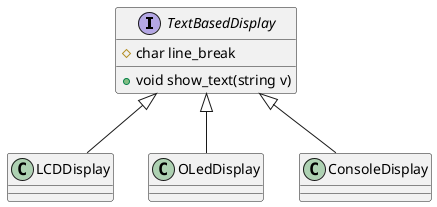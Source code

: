 @startuml Display UML


interface TextBasedDisplay {
    # char line_break
    + void show_text(string v)
}

TextBasedDisplay <|-- LCDDisplay

TextBasedDisplay <|-- OLedDisplay

TextBasedDisplay <|-- ConsoleDisplay

@enduml
